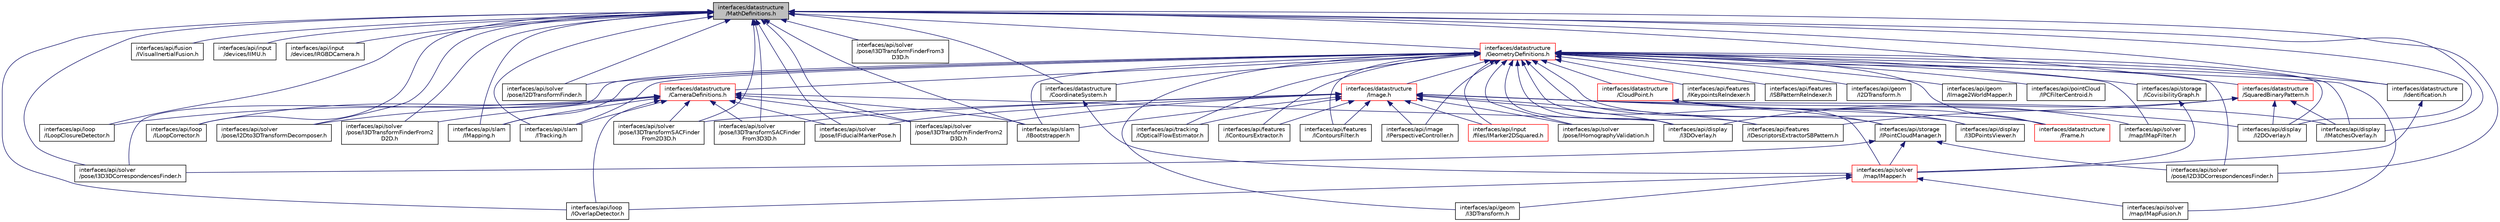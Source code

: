 digraph "interfaces/datastructure/MathDefinitions.h"
{
  edge [fontname="Helvetica",fontsize="10",labelfontname="Helvetica",labelfontsize="10"];
  node [fontname="Helvetica",fontsize="10",shape=record];
  Node16 [label="interfaces/datastructure\l/MathDefinitions.h",height=0.2,width=0.4,color="black", fillcolor="grey75", style="filled", fontcolor="black"];
  Node16 -> Node17 [dir="back",color="midnightblue",fontsize="10",style="solid",fontname="Helvetica"];
  Node17 [label="interfaces/api/display\l/I2DOverlay.h",height=0.2,width=0.4,color="black", fillcolor="white", style="filled",URL="$_i2_d_overlay_8h_source.html"];
  Node16 -> Node18 [dir="back",color="midnightblue",fontsize="10",style="solid",fontname="Helvetica"];
  Node18 [label="interfaces/api/display\l/IMatchesOverlay.h",height=0.2,width=0.4,color="black", fillcolor="white", style="filled",URL="$_i_matches_overlay_8h_source.html"];
  Node16 -> Node19 [dir="back",color="midnightblue",fontsize="10",style="solid",fontname="Helvetica"];
  Node19 [label="interfaces/api/fusion\l/IVisualInertialFusion.h",height=0.2,width=0.4,color="black", fillcolor="white", style="filled",URL="$_i_visual_inertial_fusion_8h_source.html"];
  Node16 -> Node20 [dir="back",color="midnightblue",fontsize="10",style="solid",fontname="Helvetica"];
  Node20 [label="interfaces/api/input\l/devices/IIMU.h",height=0.2,width=0.4,color="black", fillcolor="white", style="filled",URL="$_i_i_m_u_8h_source.html"];
  Node16 -> Node21 [dir="back",color="midnightblue",fontsize="10",style="solid",fontname="Helvetica"];
  Node21 [label="interfaces/api/input\l/devices/IRGBDCamera.h",height=0.2,width=0.4,color="black", fillcolor="white", style="filled",URL="$_i_r_g_b_d_camera_8h_source.html"];
  Node16 -> Node22 [dir="back",color="midnightblue",fontsize="10",style="solid",fontname="Helvetica"];
  Node22 [label="interfaces/api/loop\l/ILoopClosureDetector.h",height=0.2,width=0.4,color="black", fillcolor="white", style="filled",URL="$_i_loop_closure_detector_8h_source.html"];
  Node16 -> Node23 [dir="back",color="midnightblue",fontsize="10",style="solid",fontname="Helvetica"];
  Node23 [label="interfaces/api/loop\l/ILoopCorrector.h",height=0.2,width=0.4,color="black", fillcolor="white", style="filled",URL="$_i_loop_corrector_8h_source.html"];
  Node16 -> Node24 [dir="back",color="midnightblue",fontsize="10",style="solid",fontname="Helvetica"];
  Node24 [label="interfaces/api/loop\l/IOverlapDetector.h",height=0.2,width=0.4,color="black", fillcolor="white", style="filled",URL="$_i_overlap_detector_8h_source.html"];
  Node16 -> Node25 [dir="back",color="midnightblue",fontsize="10",style="solid",fontname="Helvetica"];
  Node25 [label="interfaces/api/slam\l/IBootstrapper.h",height=0.2,width=0.4,color="black", fillcolor="white", style="filled",URL="$_i_bootstrapper_8h_source.html"];
  Node16 -> Node26 [dir="back",color="midnightblue",fontsize="10",style="solid",fontname="Helvetica"];
  Node26 [label="interfaces/api/slam\l/IMapping.h",height=0.2,width=0.4,color="black", fillcolor="white", style="filled",URL="$_i_mapping_8h_source.html"];
  Node16 -> Node27 [dir="back",color="midnightblue",fontsize="10",style="solid",fontname="Helvetica"];
  Node27 [label="interfaces/api/slam\l/ITracking.h",height=0.2,width=0.4,color="black", fillcolor="white", style="filled",URL="$_i_tracking_8h_source.html"];
  Node16 -> Node28 [dir="back",color="midnightblue",fontsize="10",style="solid",fontname="Helvetica"];
  Node28 [label="interfaces/api/solver\l/pose/I2D3DCorrespondencesFinder.h",height=0.2,width=0.4,color="black", fillcolor="white", style="filled",URL="$_i2_d3_d_correspondences_finder_8h_source.html"];
  Node16 -> Node29 [dir="back",color="midnightblue",fontsize="10",style="solid",fontname="Helvetica"];
  Node29 [label="interfaces/api/solver\l/pose/I2Dto3DTransformDecomposer.h",height=0.2,width=0.4,color="black", fillcolor="white", style="filled",URL="$_i2_dto3_d_transform_decomposer_8h_source.html"];
  Node16 -> Node30 [dir="back",color="midnightblue",fontsize="10",style="solid",fontname="Helvetica"];
  Node30 [label="interfaces/api/solver\l/pose/I2DTransformFinder.h",height=0.2,width=0.4,color="black", fillcolor="white", style="filled",URL="$_i2_d_transform_finder_8h_source.html"];
  Node16 -> Node31 [dir="back",color="midnightblue",fontsize="10",style="solid",fontname="Helvetica"];
  Node31 [label="interfaces/api/solver\l/pose/I3D3DCorrespondencesFinder.h",height=0.2,width=0.4,color="black", fillcolor="white", style="filled",URL="$_i3_d3_d_correspondences_finder_8h_source.html"];
  Node16 -> Node32 [dir="back",color="midnightblue",fontsize="10",style="solid",fontname="Helvetica"];
  Node32 [label="interfaces/api/solver\l/pose/I3DTransformFinderFrom2\lD2D.h",height=0.2,width=0.4,color="black", fillcolor="white", style="filled",URL="$_i3_d_transform_finder_from2_d2_d_8h_source.html"];
  Node16 -> Node33 [dir="back",color="midnightblue",fontsize="10",style="solid",fontname="Helvetica"];
  Node33 [label="interfaces/api/solver\l/pose/I3DTransformFinderFrom2\lD3D.h",height=0.2,width=0.4,color="black", fillcolor="white", style="filled",URL="$_i3_d_transform_finder_from2_d3_d_8h_source.html"];
  Node16 -> Node34 [dir="back",color="midnightblue",fontsize="10",style="solid",fontname="Helvetica"];
  Node34 [label="interfaces/api/solver\l/pose/I3DTransformFinderFrom3\lD3D.h",height=0.2,width=0.4,color="black", fillcolor="white", style="filled",URL="$_i3_d_transform_finder_from3_d3_d_8h_source.html"];
  Node16 -> Node35 [dir="back",color="midnightblue",fontsize="10",style="solid",fontname="Helvetica"];
  Node35 [label="interfaces/api/solver\l/pose/I3DTransformSACFinder\lFrom2D3D.h",height=0.2,width=0.4,color="black", fillcolor="white", style="filled",URL="$_i3_d_transform_s_a_c_finder_from2_d3_d_8h_source.html"];
  Node16 -> Node36 [dir="back",color="midnightblue",fontsize="10",style="solid",fontname="Helvetica"];
  Node36 [label="interfaces/api/solver\l/pose/I3DTransformSACFinder\lFrom3D3D.h",height=0.2,width=0.4,color="black", fillcolor="white", style="filled",URL="$_i3_d_transform_s_a_c_finder_from3_d3_d_8h_source.html"];
  Node16 -> Node37 [dir="back",color="midnightblue",fontsize="10",style="solid",fontname="Helvetica"];
  Node37 [label="interfaces/api/solver\l/pose/IFiducialMarkerPose.h",height=0.2,width=0.4,color="black", fillcolor="white", style="filled",URL="$_i_fiducial_marker_pose_8h_source.html"];
  Node16 -> Node38 [dir="back",color="midnightblue",fontsize="10",style="solid",fontname="Helvetica"];
  Node38 [label="interfaces/datastructure\l/GeometryDefinitions.h",height=0.2,width=0.4,color="red", fillcolor="white", style="filled",URL="$_geometry_definitions_8h.html"];
  Node38 -> Node17 [dir="back",color="midnightblue",fontsize="10",style="solid",fontname="Helvetica"];
  Node38 -> Node39 [dir="back",color="midnightblue",fontsize="10",style="solid",fontname="Helvetica"];
  Node39 [label="interfaces/api/display\l/I3DOverlay.h",height=0.2,width=0.4,color="black", fillcolor="white", style="filled",URL="$_i3_d_overlay_8h_source.html"];
  Node38 -> Node40 [dir="back",color="midnightblue",fontsize="10",style="solid",fontname="Helvetica"];
  Node40 [label="interfaces/api/display\l/I3DPointsViewer.h",height=0.2,width=0.4,color="black", fillcolor="white", style="filled",URL="$_i3_d_points_viewer_8h_source.html"];
  Node38 -> Node18 [dir="back",color="midnightblue",fontsize="10",style="solid",fontname="Helvetica"];
  Node38 -> Node41 [dir="back",color="midnightblue",fontsize="10",style="solid",fontname="Helvetica"];
  Node41 [label="interfaces/api/features\l/IContoursExtractor.h",height=0.2,width=0.4,color="black", fillcolor="white", style="filled",URL="$_i_contours_extractor_8h_source.html"];
  Node38 -> Node42 [dir="back",color="midnightblue",fontsize="10",style="solid",fontname="Helvetica"];
  Node42 [label="interfaces/api/features\l/IContoursFilter.h",height=0.2,width=0.4,color="black", fillcolor="white", style="filled",URL="$_i_contours_filter_8h_source.html"];
  Node38 -> Node43 [dir="back",color="midnightblue",fontsize="10",style="solid",fontname="Helvetica"];
  Node43 [label="interfaces/api/features\l/IDescriptorsExtractorSBPattern.h",height=0.2,width=0.4,color="black", fillcolor="white", style="filled",URL="$_i_descriptors_extractor_s_b_pattern_8h_source.html"];
  Node38 -> Node44 [dir="back",color="midnightblue",fontsize="10",style="solid",fontname="Helvetica"];
  Node44 [label="interfaces/api/features\l/IKeypointsReIndexer.h",height=0.2,width=0.4,color="black", fillcolor="white", style="filled",URL="$_i_keypoints_re_indexer_8h_source.html"];
  Node38 -> Node45 [dir="back",color="midnightblue",fontsize="10",style="solid",fontname="Helvetica"];
  Node45 [label="interfaces/api/features\l/ISBPatternReIndexer.h",height=0.2,width=0.4,color="black", fillcolor="white", style="filled",URL="$_i_s_b_pattern_re_indexer_8h_source.html"];
  Node38 -> Node46 [dir="back",color="midnightblue",fontsize="10",style="solid",fontname="Helvetica"];
  Node46 [label="interfaces/api/geom\l/I2DTransform.h",height=0.2,width=0.4,color="black", fillcolor="white", style="filled",URL="$_i2_d_transform_8h_source.html"];
  Node38 -> Node47 [dir="back",color="midnightblue",fontsize="10",style="solid",fontname="Helvetica"];
  Node47 [label="interfaces/api/geom\l/I3DTransform.h",height=0.2,width=0.4,color="black", fillcolor="white", style="filled",URL="$_i3_d_transform_8h_source.html"];
  Node38 -> Node48 [dir="back",color="midnightblue",fontsize="10",style="solid",fontname="Helvetica"];
  Node48 [label="interfaces/api/geom\l/IImage2WorldMapper.h",height=0.2,width=0.4,color="black", fillcolor="white", style="filled",URL="$_i_image2_world_mapper_8h_source.html"];
  Node38 -> Node49 [dir="back",color="midnightblue",fontsize="10",style="solid",fontname="Helvetica"];
  Node49 [label="interfaces/api/image\l/IPerspectiveController.h",height=0.2,width=0.4,color="black", fillcolor="white", style="filled",URL="$_i_perspective_controller_8h_source.html"];
  Node38 -> Node50 [dir="back",color="midnightblue",fontsize="10",style="solid",fontname="Helvetica"];
  Node50 [label="interfaces/api/input\l/files/IMarker2DSquared.h",height=0.2,width=0.4,color="red", fillcolor="white", style="filled",URL="$_i_marker2_d_squared_8h_source.html"];
  Node38 -> Node53 [dir="back",color="midnightblue",fontsize="10",style="solid",fontname="Helvetica"];
  Node53 [label="interfaces/api/pointCloud\l/IPCFilterCentroid.h",height=0.2,width=0.4,color="black", fillcolor="white", style="filled",URL="$_i_p_c_filter_centroid_8h_source.html"];
  Node38 -> Node25 [dir="back",color="midnightblue",fontsize="10",style="solid",fontname="Helvetica"];
  Node38 -> Node26 [dir="back",color="midnightblue",fontsize="10",style="solid",fontname="Helvetica"];
  Node38 -> Node27 [dir="back",color="midnightblue",fontsize="10",style="solid",fontname="Helvetica"];
  Node38 -> Node54 [dir="back",color="midnightblue",fontsize="10",style="solid",fontname="Helvetica"];
  Node54 [label="interfaces/api/solver\l/map/IMapFilter.h",height=0.2,width=0.4,color="black", fillcolor="white", style="filled",URL="$_i_map_filter_8h_source.html"];
  Node38 -> Node55 [dir="back",color="midnightblue",fontsize="10",style="solid",fontname="Helvetica"];
  Node55 [label="interfaces/api/solver\l/map/IMapFusion.h",height=0.2,width=0.4,color="black", fillcolor="white", style="filled",URL="$_i_map_fusion_8h_source.html"];
  Node38 -> Node56 [dir="back",color="midnightblue",fontsize="10",style="solid",fontname="Helvetica"];
  Node56 [label="interfaces/api/solver\l/map/IMapper.h",height=0.2,width=0.4,color="red", fillcolor="white", style="filled",URL="$_i_mapper_8h_source.html"];
  Node56 -> Node47 [dir="back",color="midnightblue",fontsize="10",style="solid",fontname="Helvetica"];
  Node56 -> Node24 [dir="back",color="midnightblue",fontsize="10",style="solid",fontname="Helvetica"];
  Node56 -> Node55 [dir="back",color="midnightblue",fontsize="10",style="solid",fontname="Helvetica"];
  Node38 -> Node28 [dir="back",color="midnightblue",fontsize="10",style="solid",fontname="Helvetica"];
  Node38 -> Node30 [dir="back",color="midnightblue",fontsize="10",style="solid",fontname="Helvetica"];
  Node38 -> Node31 [dir="back",color="midnightblue",fontsize="10",style="solid",fontname="Helvetica"];
  Node38 -> Node58 [dir="back",color="midnightblue",fontsize="10",style="solid",fontname="Helvetica"];
  Node58 [label="interfaces/api/solver\l/pose/IHomographyValidation.h",height=0.2,width=0.4,color="black", fillcolor="white", style="filled",URL="$_i_homography_validation_8h_source.html"];
  Node38 -> Node59 [dir="back",color="midnightblue",fontsize="10",style="solid",fontname="Helvetica"];
  Node59 [label="interfaces/api/storage\l/ICovisibilityGraph.h",height=0.2,width=0.4,color="black", fillcolor="white", style="filled",URL="$_i_covisibility_graph_8h_source.html"];
  Node59 -> Node56 [dir="back",color="midnightblue",fontsize="10",style="solid",fontname="Helvetica"];
  Node38 -> Node60 [dir="back",color="midnightblue",fontsize="10",style="solid",fontname="Helvetica"];
  Node60 [label="interfaces/api/storage\l/IPointCloudManager.h",height=0.2,width=0.4,color="black", fillcolor="white", style="filled",URL="$_i_point_cloud_manager_8h_source.html"];
  Node60 -> Node56 [dir="back",color="midnightblue",fontsize="10",style="solid",fontname="Helvetica"];
  Node60 -> Node28 [dir="back",color="midnightblue",fontsize="10",style="solid",fontname="Helvetica"];
  Node60 -> Node31 [dir="back",color="midnightblue",fontsize="10",style="solid",fontname="Helvetica"];
  Node38 -> Node61 [dir="back",color="midnightblue",fontsize="10",style="solid",fontname="Helvetica"];
  Node61 [label="interfaces/api/tracking\l/IOpticalFlowEstimator.h",height=0.2,width=0.4,color="black", fillcolor="white", style="filled",URL="$_i_optical_flow_estimator_8h_source.html"];
  Node38 -> Node62 [dir="back",color="midnightblue",fontsize="10",style="solid",fontname="Helvetica"];
  Node62 [label="interfaces/datastructure\l/CameraDefinitions.h",height=0.2,width=0.4,color="red", fillcolor="white", style="filled",URL="$_camera_definitions_8h.html"];
  Node62 -> Node39 [dir="back",color="midnightblue",fontsize="10",style="solid",fontname="Helvetica"];
  Node62 -> Node22 [dir="back",color="midnightblue",fontsize="10",style="solid",fontname="Helvetica"];
  Node62 -> Node23 [dir="back",color="midnightblue",fontsize="10",style="solid",fontname="Helvetica"];
  Node62 -> Node24 [dir="back",color="midnightblue",fontsize="10",style="solid",fontname="Helvetica"];
  Node62 -> Node25 [dir="back",color="midnightblue",fontsize="10",style="solid",fontname="Helvetica"];
  Node62 -> Node26 [dir="back",color="midnightblue",fontsize="10",style="solid",fontname="Helvetica"];
  Node62 -> Node27 [dir="back",color="midnightblue",fontsize="10",style="solid",fontname="Helvetica"];
  Node62 -> Node29 [dir="back",color="midnightblue",fontsize="10",style="solid",fontname="Helvetica"];
  Node62 -> Node32 [dir="back",color="midnightblue",fontsize="10",style="solid",fontname="Helvetica"];
  Node62 -> Node33 [dir="back",color="midnightblue",fontsize="10",style="solid",fontname="Helvetica"];
  Node62 -> Node35 [dir="back",color="midnightblue",fontsize="10",style="solid",fontname="Helvetica"];
  Node62 -> Node36 [dir="back",color="midnightblue",fontsize="10",style="solid",fontname="Helvetica"];
  Node62 -> Node37 [dir="back",color="midnightblue",fontsize="10",style="solid",fontname="Helvetica"];
  Node38 -> Node73 [dir="back",color="midnightblue",fontsize="10",style="solid",fontname="Helvetica"];
  Node73 [label="interfaces/datastructure\l/CloudPoint.h",height=0.2,width=0.4,color="red", fillcolor="white", style="filled",URL="$_cloud_point_8h_source.html"];
  Node73 -> Node40 [dir="back",color="midnightblue",fontsize="10",style="solid",fontname="Helvetica"];
  Node73 -> Node54 [dir="back",color="midnightblue",fontsize="10",style="solid",fontname="Helvetica"];
  Node73 -> Node60 [dir="back",color="midnightblue",fontsize="10",style="solid",fontname="Helvetica"];
  Node73 -> Node74 [dir="back",color="midnightblue",fontsize="10",style="solid",fontname="Helvetica"];
  Node74 [label="interfaces/datastructure\l/Frame.h",height=0.2,width=0.4,color="red", fillcolor="white", style="filled",URL="$_frame_8h_source.html"];
  Node38 -> Node84 [dir="back",color="midnightblue",fontsize="10",style="solid",fontname="Helvetica"];
  Node84 [label="interfaces/datastructure\l/CoordinateSystem.h",height=0.2,width=0.4,color="black", fillcolor="white", style="filled",URL="$_coordinate_system_8h_source.html"];
  Node84 -> Node56 [dir="back",color="midnightblue",fontsize="10",style="solid",fontname="Helvetica"];
  Node38 -> Node74 [dir="back",color="midnightblue",fontsize="10",style="solid",fontname="Helvetica"];
  Node38 -> Node85 [dir="back",color="midnightblue",fontsize="10",style="solid",fontname="Helvetica"];
  Node85 [label="interfaces/datastructure\l/Identification.h",height=0.2,width=0.4,color="black", fillcolor="white", style="filled",URL="$_identification_8h_source.html"];
  Node85 -> Node56 [dir="back",color="midnightblue",fontsize="10",style="solid",fontname="Helvetica"];
  Node38 -> Node86 [dir="back",color="midnightblue",fontsize="10",style="solid",fontname="Helvetica"];
  Node86 [label="interfaces/datastructure\l/Image.h",height=0.2,width=0.4,color="red", fillcolor="white", style="filled",URL="$_image_8h_source.html"];
  Node86 -> Node17 [dir="back",color="midnightblue",fontsize="10",style="solid",fontname="Helvetica"];
  Node86 -> Node39 [dir="back",color="midnightblue",fontsize="10",style="solid",fontname="Helvetica"];
  Node86 -> Node18 [dir="back",color="midnightblue",fontsize="10",style="solid",fontname="Helvetica"];
  Node86 -> Node41 [dir="back",color="midnightblue",fontsize="10",style="solid",fontname="Helvetica"];
  Node86 -> Node42 [dir="back",color="midnightblue",fontsize="10",style="solid",fontname="Helvetica"];
  Node86 -> Node43 [dir="back",color="midnightblue",fontsize="10",style="solid",fontname="Helvetica"];
  Node86 -> Node49 [dir="back",color="midnightblue",fontsize="10",style="solid",fontname="Helvetica"];
  Node86 -> Node50 [dir="back",color="midnightblue",fontsize="10",style="solid",fontname="Helvetica"];
  Node86 -> Node25 [dir="back",color="midnightblue",fontsize="10",style="solid",fontname="Helvetica"];
  Node86 -> Node33 [dir="back",color="midnightblue",fontsize="10",style="solid",fontname="Helvetica"];
  Node86 -> Node35 [dir="back",color="midnightblue",fontsize="10",style="solid",fontname="Helvetica"];
  Node86 -> Node36 [dir="back",color="midnightblue",fontsize="10",style="solid",fontname="Helvetica"];
  Node86 -> Node37 [dir="back",color="midnightblue",fontsize="10",style="solid",fontname="Helvetica"];
  Node86 -> Node58 [dir="back",color="midnightblue",fontsize="10",style="solid",fontname="Helvetica"];
  Node86 -> Node61 [dir="back",color="midnightblue",fontsize="10",style="solid",fontname="Helvetica"];
  Node86 -> Node74 [dir="back",color="midnightblue",fontsize="10",style="solid",fontname="Helvetica"];
  Node16 -> Node84 [dir="back",color="midnightblue",fontsize="10",style="solid",fontname="Helvetica"];
  Node16 -> Node85 [dir="back",color="midnightblue",fontsize="10",style="solid",fontname="Helvetica"];
  Node16 -> Node101 [dir="back",color="midnightblue",fontsize="10",style="solid",fontname="Helvetica"];
  Node101 [label="interfaces/datastructure\l/SquaredBinaryPattern.h",height=0.2,width=0.4,color="red", fillcolor="white", style="filled",URL="$_squared_binary_pattern_8h_source.html"];
  Node101 -> Node17 [dir="back",color="midnightblue",fontsize="10",style="solid",fontname="Helvetica"];
  Node101 -> Node39 [dir="back",color="midnightblue",fontsize="10",style="solid",fontname="Helvetica"];
  Node101 -> Node18 [dir="back",color="midnightblue",fontsize="10",style="solid",fontname="Helvetica"];
  Node101 -> Node43 [dir="back",color="midnightblue",fontsize="10",style="solid",fontname="Helvetica"];
}
